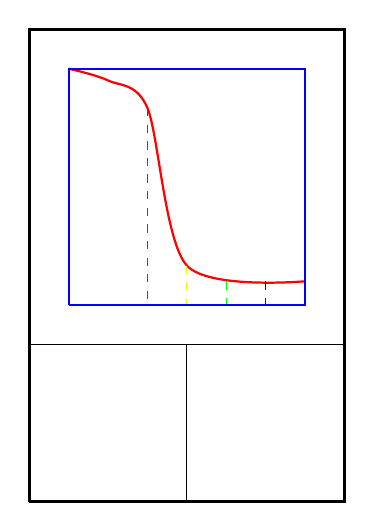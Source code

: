 \begin{tikzpicture}
\draw[very thick] (0,0) -- (4,0) -- (4,6) -- (0,6) -- (0,0);
\draw (0,2) -- (4,2);
\draw (2,0) -- (2,2);
\draw [red,thick] plot [smooth] coordinates {(.5,5.5) (1,5.35) (1.5,5) (2,3) (3.5,2.8)};
\draw[dashed,red] (1.5,5) -- (1.5, 2.5);
\draw[dashed,yellow] (2,3) -- (2, 2.5);
\draw[dashed,green] (2.5,2.8) -- (2.5, 2.5);
\draw[dashed,blue] (3,2.8) -- (3, 2.5);
\draw[blue, thick] (.5,2.5) -- (3.5,2.5) -- (3.5,5.5) -- (.5,5.5) -- (.5,2.5);
\end{tikzpicture}
